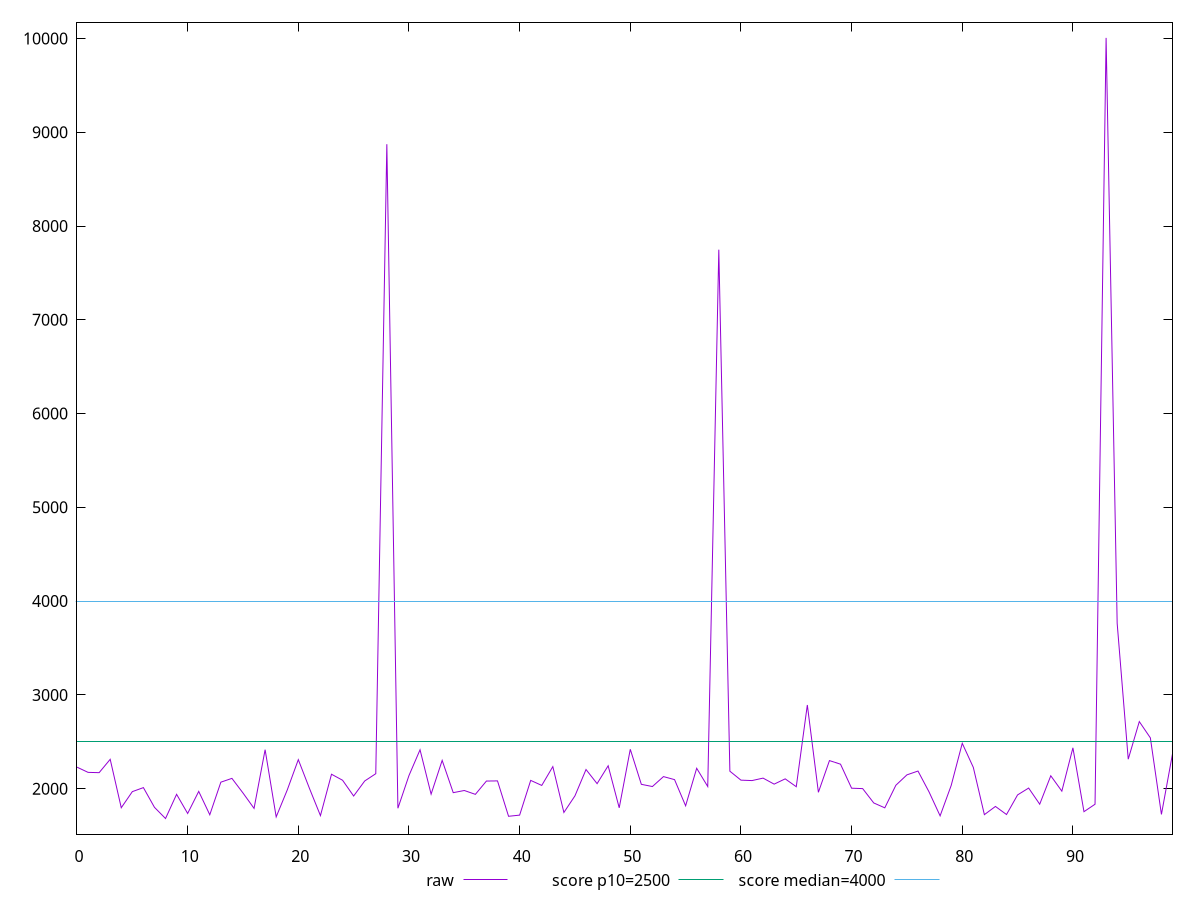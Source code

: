 reset

$raw <<EOF
0 2229.2625000000003
1 2173.5389999999998
2 2170.4595
3 2312.734
4 1796.19
5 1968.0079999999998
6 2011.003
7 1800.75
8 1681.359
9 1939.4425000000003
10 1735.236
11 1970.6939999999995
12 1721.3159999999998
13 2069.0205
14 2109.5580000000004
15 1953.639
16 1789.478
17 2415.3929999999996
18 1698.6239999999998
19 1985.6339999999998
20 2309.147
21 2004.5280000000002
22 1712.283
23 2153.5724999999998
24 2089.554
25 1921.2780000000002
26 2081.7209999999995
27 2159.274
28 8872.962
29 1790.9279999999999
30 2139.8250000000003
31 2414.5115
32 1941.304
33 2301.4455
34 1957.1525000000001
35 1980.1679999999997
36 1939.1059999999998
37 2080.902
38 2082.605
39 1705.0929999999998
40 1717.6185000000003
41 2087.9895
42 2034.2875
43 2234.8430000000003
44 1745.8155000000002
45 1923.2175000000002
46 2203.9500000000003
47 2053.27
48 2243.957
49 1795.2015
50 2419.794
51 2045.9610000000002
52 2022.4440000000002
53 2128.4759999999997
54 2096.1505
55 1816.9650000000004
56 2217.147
57 2022.5800000000004
58 7748.125
59 2186.108
60 2090.568
61 2086.032
62 2112.2470000000003
63 2048.08
64 2104.2750000000005
65 2020.552
66 2892.224
67 1960.938
68 2299.1390000000006
69 2260.7570000000005
70 2004.63
71 2000.3939999999998
72 1847.484
73 1795.3319999999999
74 2036.0405000000003
75 2147.043
76 2187.57
77 1964.8770000000002
78 1709.655
79 2033.9265
80 2483.37
81 2226.6720000000005
82 1722.5895
83 1810.145
84 1724.031
85 1933.158
86 2006.2365000000004
87 1834.1340000000005
88 2137.254
89 1973.2514999999996
90 2435.4419999999996
91 1754.2755
92 1833.7669999999998
93 10006.5105
94 3763.5649999999996
95 2314.0599999999995
96 2715.0135
97 2541.4159999999997
98 1725.1140000000003
99 2371.0545
EOF

set key outside below
set xrange [0:99]
set yrange [1514.8559699999998:10173.01353]
set trange [1514.8559699999998:10173.01353]
set terminal svg size 640, 500 enhanced background rgb 'white'
set output "reports/report_00027_2021-02-24T12-40-31.850Z/largest-contentful-paint/samples/music/raw/values.svg"

plot $raw title "raw" with line, \
     2500 title "score p10=2500", \
     4000 title "score median=4000"

reset
